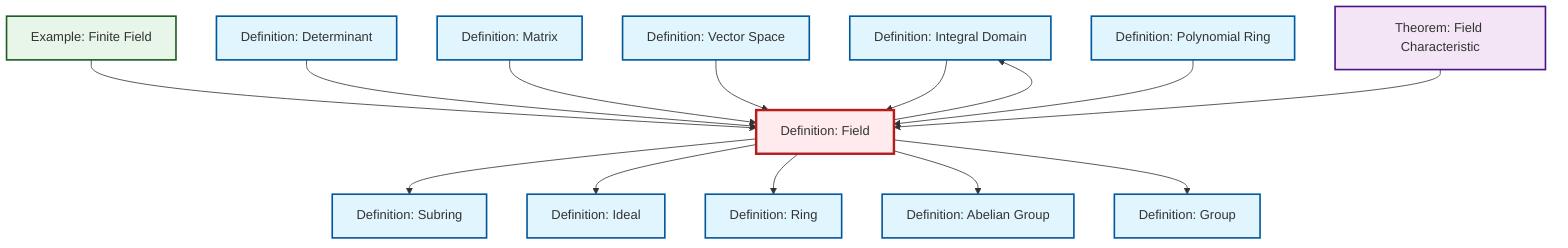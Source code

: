 graph TD
    classDef definition fill:#e1f5fe,stroke:#01579b,stroke-width:2px
    classDef theorem fill:#f3e5f5,stroke:#4a148c,stroke-width:2px
    classDef axiom fill:#fff3e0,stroke:#e65100,stroke-width:2px
    classDef example fill:#e8f5e9,stroke:#1b5e20,stroke-width:2px
    classDef current fill:#ffebee,stroke:#b71c1c,stroke-width:3px
    def-integral-domain["Definition: Integral Domain"]:::definition
    def-abelian-group["Definition: Abelian Group"]:::definition
    def-group["Definition: Group"]:::definition
    ex-finite-field["Example: Finite Field"]:::example
    def-determinant["Definition: Determinant"]:::definition
    def-ideal["Definition: Ideal"]:::definition
    thm-field-characteristic["Theorem: Field Characteristic"]:::theorem
    def-subring["Definition: Subring"]:::definition
    def-polynomial-ring["Definition: Polynomial Ring"]:::definition
    def-matrix["Definition: Matrix"]:::definition
    def-field["Definition: Field"]:::definition
    def-ring["Definition: Ring"]:::definition
    def-vector-space["Definition: Vector Space"]:::definition
    def-field --> def-subring
    def-field --> def-ideal
    def-field --> def-ring
    def-field --> def-abelian-group
    ex-finite-field --> def-field
    def-determinant --> def-field
    def-field --> def-integral-domain
    def-integral-domain --> def-field
    def-matrix --> def-field
    def-field --> def-group
    def-vector-space --> def-field
    def-polynomial-ring --> def-field
    thm-field-characteristic --> def-field
    class def-field current